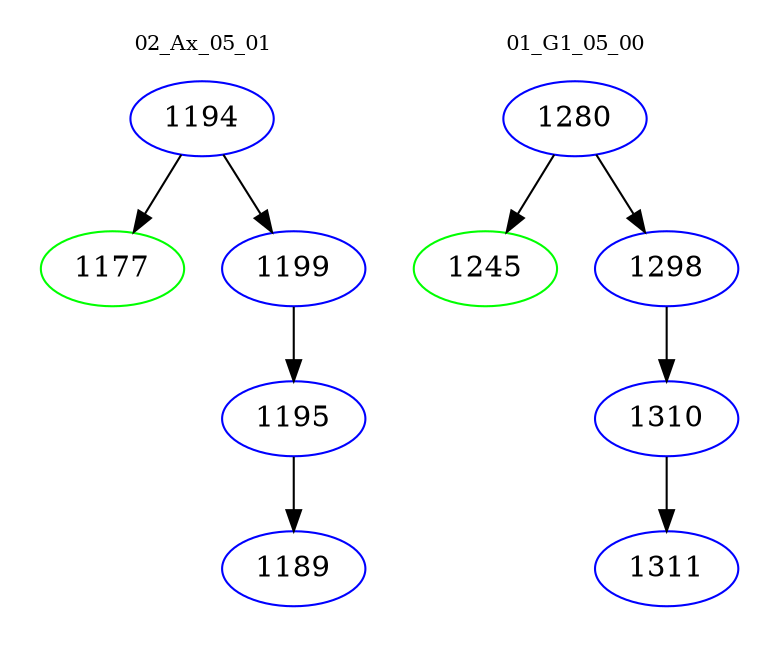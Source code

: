 digraph{
subgraph cluster_0 {
color = white
label = "02_Ax_05_01";
fontsize=10;
T0_1194 [label="1194", color="blue"]
T0_1194 -> T0_1177 [color="black"]
T0_1177 [label="1177", color="green"]
T0_1194 -> T0_1199 [color="black"]
T0_1199 [label="1199", color="blue"]
T0_1199 -> T0_1195 [color="black"]
T0_1195 [label="1195", color="blue"]
T0_1195 -> T0_1189 [color="black"]
T0_1189 [label="1189", color="blue"]
}
subgraph cluster_1 {
color = white
label = "01_G1_05_00";
fontsize=10;
T1_1280 [label="1280", color="blue"]
T1_1280 -> T1_1245 [color="black"]
T1_1245 [label="1245", color="green"]
T1_1280 -> T1_1298 [color="black"]
T1_1298 [label="1298", color="blue"]
T1_1298 -> T1_1310 [color="black"]
T1_1310 [label="1310", color="blue"]
T1_1310 -> T1_1311 [color="black"]
T1_1311 [label="1311", color="blue"]
}
}

